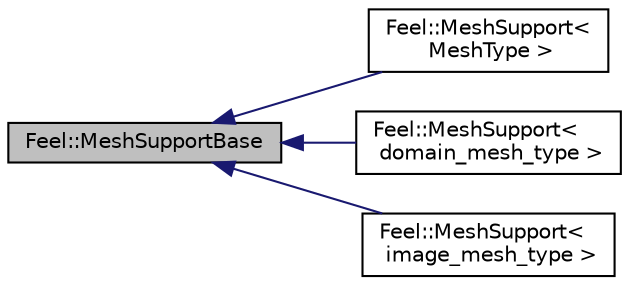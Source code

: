 digraph "Feel::MeshSupportBase"
{
 // LATEX_PDF_SIZE
  edge [fontname="Helvetica",fontsize="10",labelfontname="Helvetica",labelfontsize="10"];
  node [fontname="Helvetica",fontsize="10",shape=record];
  rankdir="LR";
  Node1 [label="Feel::MeshSupportBase",height=0.2,width=0.4,color="black", fillcolor="grey75", style="filled", fontcolor="black",tooltip="Description of a mesh support."];
  Node1 -> Node2 [dir="back",color="midnightblue",fontsize="10",style="solid",fontname="Helvetica"];
  Node2 [label="Feel::MeshSupport\<\l MeshType \>",height=0.2,width=0.4,color="black", fillcolor="white", style="filled",URL="$classFeel_1_1MeshSupport.html",tooltip="Description of a mesh support."];
  Node1 -> Node3 [dir="back",color="midnightblue",fontsize="10",style="solid",fontname="Helvetica"];
  Node3 [label="Feel::MeshSupport\<\l domain_mesh_type \>",height=0.2,width=0.4,color="black", fillcolor="white", style="filled",URL="$classFeel_1_1MeshSupport.html",tooltip=" "];
  Node1 -> Node4 [dir="back",color="midnightblue",fontsize="10",style="solid",fontname="Helvetica"];
  Node4 [label="Feel::MeshSupport\<\l image_mesh_type \>",height=0.2,width=0.4,color="black", fillcolor="white", style="filled",URL="$classFeel_1_1MeshSupport.html",tooltip=" "];
}
